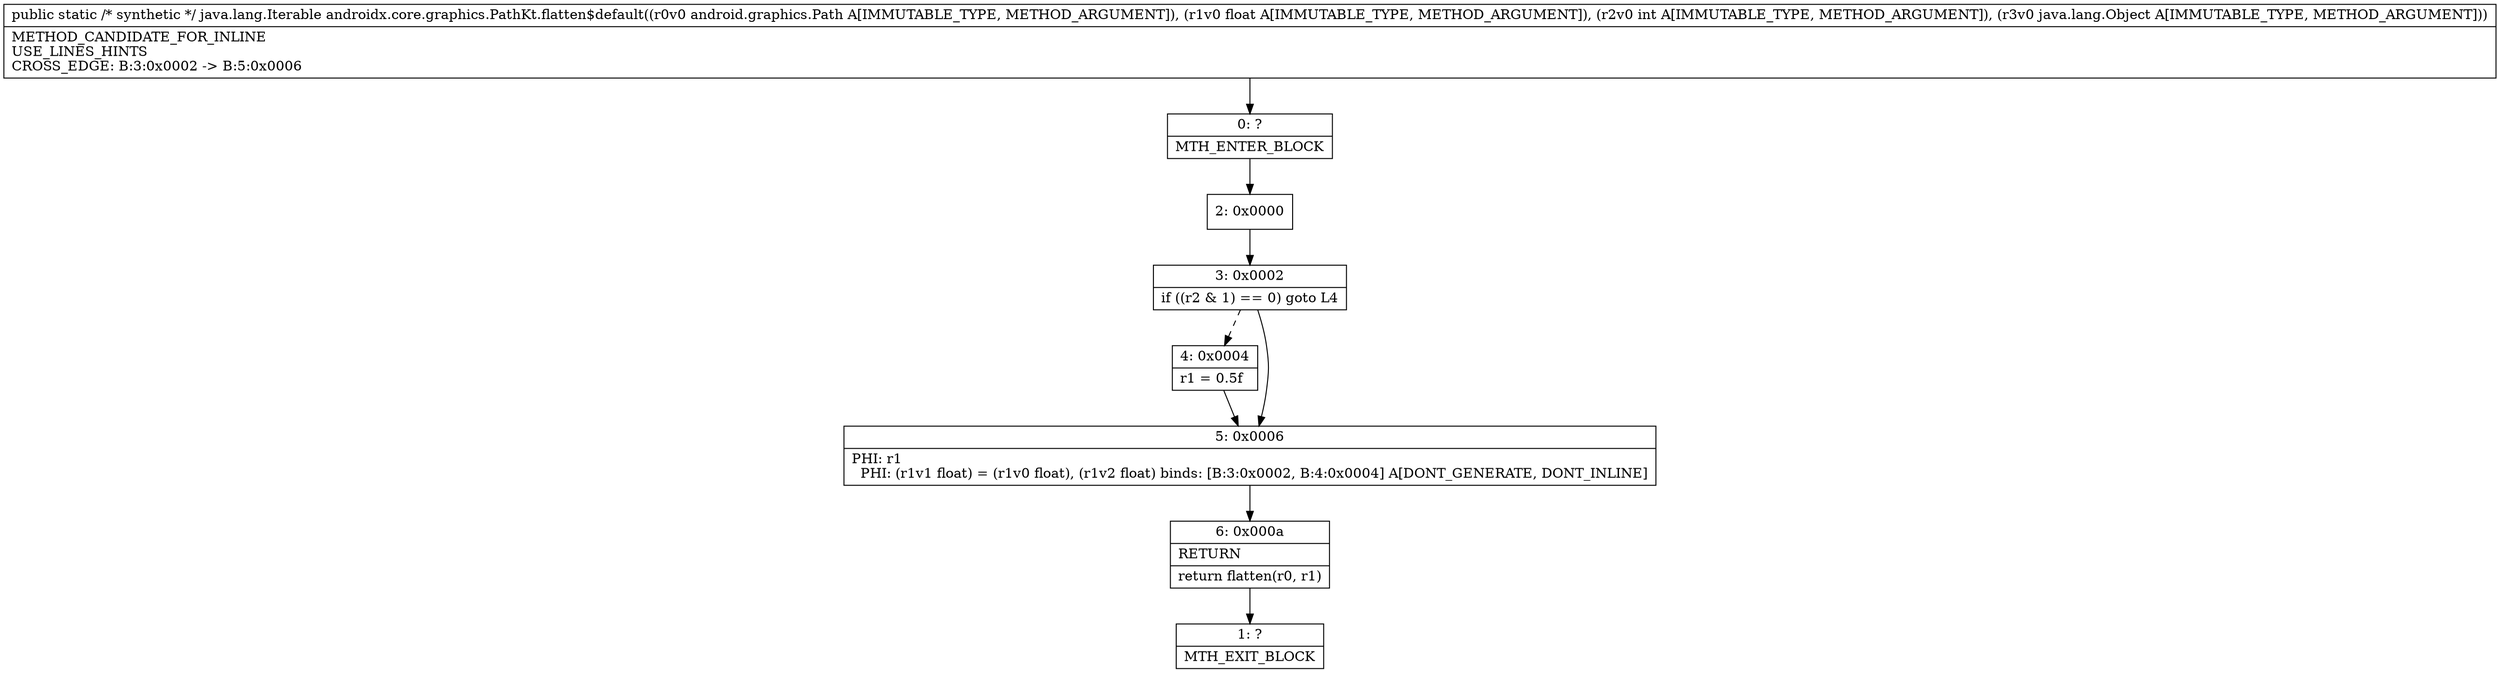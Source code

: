 digraph "CFG forandroidx.core.graphics.PathKt.flatten$default(Landroid\/graphics\/Path;FILjava\/lang\/Object;)Ljava\/lang\/Iterable;" {
Node_0 [shape=record,label="{0\:\ ?|MTH_ENTER_BLOCK\l}"];
Node_2 [shape=record,label="{2\:\ 0x0000}"];
Node_3 [shape=record,label="{3\:\ 0x0002|if ((r2 & 1) == 0) goto L4\l}"];
Node_4 [shape=record,label="{4\:\ 0x0004|r1 = 0.5f\l}"];
Node_5 [shape=record,label="{5\:\ 0x0006|PHI: r1 \l  PHI: (r1v1 float) = (r1v0 float), (r1v2 float) binds: [B:3:0x0002, B:4:0x0004] A[DONT_GENERATE, DONT_INLINE]\l}"];
Node_6 [shape=record,label="{6\:\ 0x000a|RETURN\l|return flatten(r0, r1)\l}"];
Node_1 [shape=record,label="{1\:\ ?|MTH_EXIT_BLOCK\l}"];
MethodNode[shape=record,label="{public static \/* synthetic *\/ java.lang.Iterable androidx.core.graphics.PathKt.flatten$default((r0v0 android.graphics.Path A[IMMUTABLE_TYPE, METHOD_ARGUMENT]), (r1v0 float A[IMMUTABLE_TYPE, METHOD_ARGUMENT]), (r2v0 int A[IMMUTABLE_TYPE, METHOD_ARGUMENT]), (r3v0 java.lang.Object A[IMMUTABLE_TYPE, METHOD_ARGUMENT]))  | METHOD_CANDIDATE_FOR_INLINE\lUSE_LINES_HINTS\lCROSS_EDGE: B:3:0x0002 \-\> B:5:0x0006\l}"];
MethodNode -> Node_0;Node_0 -> Node_2;
Node_2 -> Node_3;
Node_3 -> Node_4[style=dashed];
Node_3 -> Node_5;
Node_4 -> Node_5;
Node_5 -> Node_6;
Node_6 -> Node_1;
}

